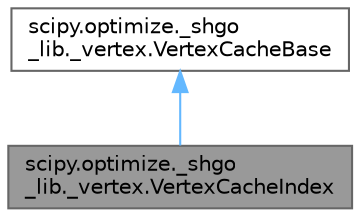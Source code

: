 digraph "scipy.optimize._shgo_lib._vertex.VertexCacheIndex"
{
 // LATEX_PDF_SIZE
  bgcolor="transparent";
  edge [fontname=Helvetica,fontsize=10,labelfontname=Helvetica,labelfontsize=10];
  node [fontname=Helvetica,fontsize=10,shape=box,height=0.2,width=0.4];
  Node1 [id="Node000001",label="scipy.optimize._shgo\l_lib._vertex.VertexCacheIndex",height=0.2,width=0.4,color="gray40", fillcolor="grey60", style="filled", fontcolor="black",tooltip=" "];
  Node2 -> Node1 [id="edge1_Node000001_Node000002",dir="back",color="steelblue1",style="solid",tooltip=" "];
  Node2 [id="Node000002",label="scipy.optimize._shgo\l_lib._vertex.VertexCacheBase",height=0.2,width=0.4,color="gray40", fillcolor="white", style="filled",URL="$de/da2/classscipy_1_1optimize_1_1__shgo__lib_1_1__vertex_1_1VertexCacheBase.html",tooltip=" "];
}
